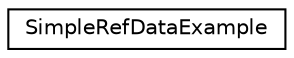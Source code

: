 digraph "Graphical Class Hierarchy"
{
  edge [fontname="Helvetica",fontsize="10",labelfontname="Helvetica",labelfontsize="10"];
  node [fontname="Helvetica",fontsize="10",shape=record];
  rankdir="LR";
  Node1 [label="SimpleRefDataExample",height=0.2,width=0.4,color="black", fillcolor="white", style="filled",URL="$class_simple_ref_data_example.html"];
}
